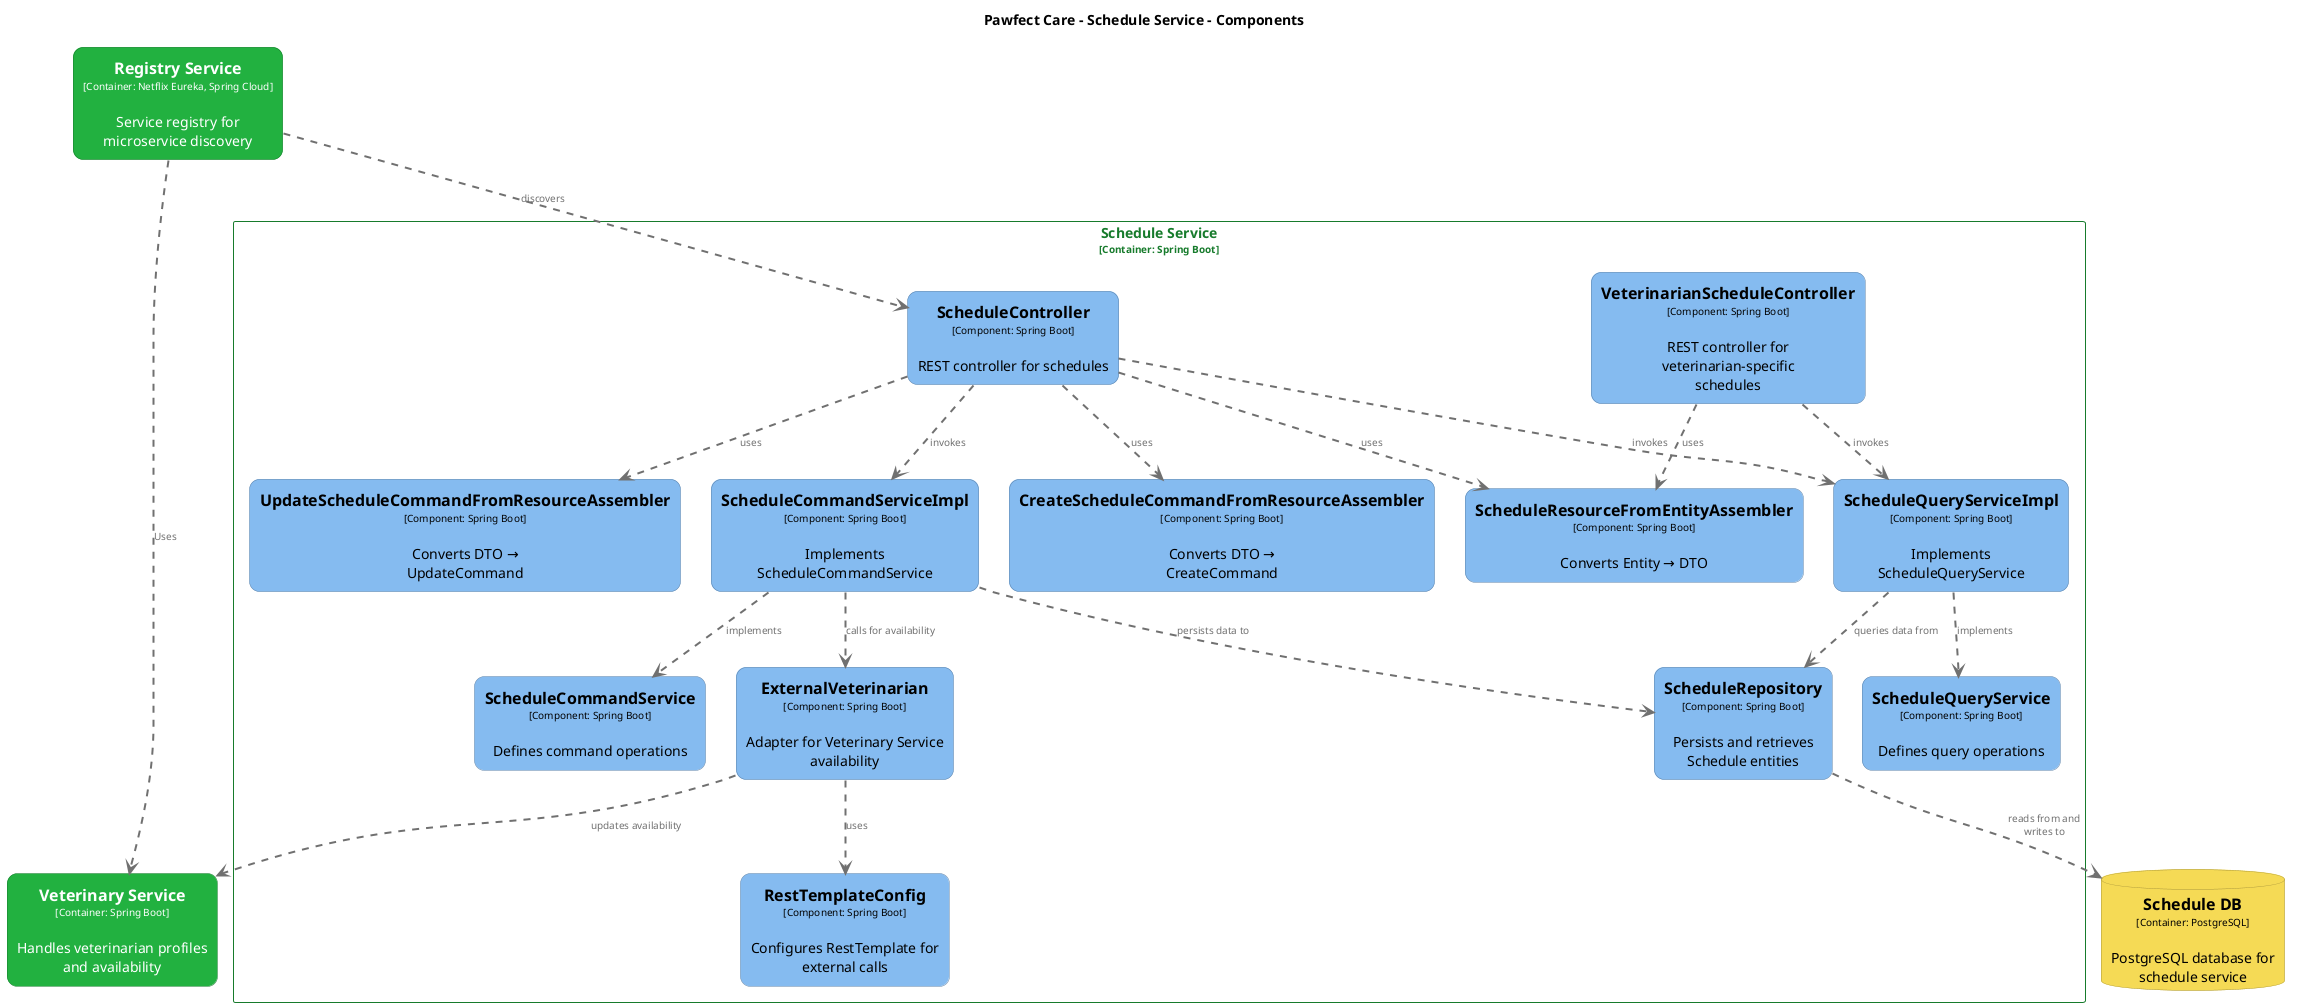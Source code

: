 @startuml
set separator none
title Pawfect Care - Schedule Service - Components

top to bottom direction
skinparam ranksep 60
skinparam nodesep 30

skinparam {
  arrowFontSize 10
  defaultTextAlignment center
  wrapWidth 200
  maxMessageSize 100
}

hide stereotype

skinparam rectangle<<PawfectCare.ScheduleService.CreateScheduleCommandFromResourceAssembler>> {
  BackgroundColor #85bbf0
  FontColor #000000
  BorderColor #5d82a8
  roundCorner 20
  shadowing false
}
skinparam rectangle<<PawfectCare.ScheduleService.ExternalVeterinarian>> {
  BackgroundColor #85bbf0
  FontColor #000000
  BorderColor #5d82a8
  roundCorner 20
  shadowing false
}
skinparam rectangle<<PawfectCare.RegistryService>> {
  BackgroundColor #22b140
  FontColor #ffffff
  BorderColor #177b2c
  roundCorner 20
  shadowing false
}
skinparam rectangle<<PawfectCare.ScheduleService.RestTemplateConfig>> {
  BackgroundColor #85bbf0
  FontColor #000000
  BorderColor #5d82a8
  roundCorner 20
  shadowing false
}
skinparam database<<PawfectCare.ScheduleDB>> {
  BackgroundColor #f5da55
  FontColor #000000
  BorderColor #ab983b
  shadowing false
}
skinparam rectangle<<PawfectCare.ScheduleService.ScheduleCommandService>> {
  BackgroundColor #85bbf0
  FontColor #000000
  BorderColor #5d82a8
  roundCorner 20
  shadowing false
}
skinparam rectangle<<PawfectCare.ScheduleService.ScheduleCommandServiceImpl>> {
  BackgroundColor #85bbf0
  FontColor #000000
  BorderColor #5d82a8
  roundCorner 20
  shadowing false
}
skinparam rectangle<<PawfectCare.ScheduleService.ScheduleController>> {
  BackgroundColor #85bbf0
  FontColor #000000
  BorderColor #5d82a8
  roundCorner 20
  shadowing false
}
skinparam rectangle<<PawfectCare.ScheduleService.ScheduleQueryService>> {
  BackgroundColor #85bbf0
  FontColor #000000
  BorderColor #5d82a8
  roundCorner 20
  shadowing false
}
skinparam rectangle<<PawfectCare.ScheduleService.ScheduleQueryServiceImpl>> {
  BackgroundColor #85bbf0
  FontColor #000000
  BorderColor #5d82a8
  roundCorner 20
  shadowing false
}
skinparam rectangle<<PawfectCare.ScheduleService.ScheduleRepository>> {
  BackgroundColor #85bbf0
  FontColor #000000
  BorderColor #5d82a8
  roundCorner 20
  shadowing false
}
skinparam rectangle<<PawfectCare.ScheduleService.ScheduleResourceFromEntityAssembler>> {
  BackgroundColor #85bbf0
  FontColor #000000
  BorderColor #5d82a8
  roundCorner 20
  shadowing false
}
skinparam rectangle<<PawfectCare.ScheduleService.UpdateScheduleCommandFromResourceAssembler>> {
  BackgroundColor #85bbf0
  FontColor #000000
  BorderColor #5d82a8
  roundCorner 20
  shadowing false
}
skinparam rectangle<<PawfectCare.ScheduleService.VeterinarianScheduleController>> {
  BackgroundColor #85bbf0
  FontColor #000000
  BorderColor #5d82a8
  roundCorner 20
  shadowing false
}
skinparam rectangle<<PawfectCare.VeterinaryService>> {
  BackgroundColor #22b140
  FontColor #ffffff
  BorderColor #177b2c
  roundCorner 20
  shadowing false
}
skinparam rectangle<<PawfectCare.ScheduleService>> {
  BorderColor #177b2c
  FontColor #177b2c
  shadowing false
}

rectangle "==Registry Service\n<size:10>[Container: Netflix Eureka, Spring Cloud]</size>\n\nService registry for microservice discovery" <<PawfectCare.RegistryService>> as PawfectCare.RegistryService
rectangle "==Veterinary Service\n<size:10>[Container: Spring Boot]</size>\n\nHandles veterinarian profiles and availability" <<PawfectCare.VeterinaryService>> as PawfectCare.VeterinaryService
database "==Schedule DB\n<size:10>[Container: PostgreSQL]</size>\n\nPostgreSQL database for schedule service" <<PawfectCare.ScheduleDB>> as PawfectCare.ScheduleDB

rectangle "Schedule Service\n<size:10>[Container: Spring Boot]</size>" <<PawfectCare.ScheduleService>> {
  rectangle "==ScheduleController\n<size:10>[Component: Spring Boot]</size>\n\nREST controller for schedules" <<PawfectCare.ScheduleService.ScheduleController>> as PawfectCare.ScheduleService.ScheduleController
  rectangle "==VeterinarianScheduleController\n<size:10>[Component: Spring Boot]</size>\n\nREST controller for veterinarian-specific schedules" <<PawfectCare.ScheduleService.VeterinarianScheduleController>> as PawfectCare.ScheduleService.VeterinarianScheduleController
  rectangle "==ScheduleCommandServiceImpl\n<size:10>[Component: Spring Boot]</size>\n\nImplements ScheduleCommandService" <<PawfectCare.ScheduleService.ScheduleCommandServiceImpl>> as PawfectCare.ScheduleService.ScheduleCommandServiceImpl
  rectangle "==ScheduleQueryServiceImpl\n<size:10>[Component: Spring Boot]</size>\n\nImplements ScheduleQueryService" <<PawfectCare.ScheduleService.ScheduleQueryServiceImpl>> as PawfectCare.ScheduleService.ScheduleQueryServiceImpl
  rectangle "==ExternalVeterinarian\n<size:10>[Component: Spring Boot]</size>\n\nAdapter for Veterinary Service availability" <<PawfectCare.ScheduleService.ExternalVeterinarian>> as PawfectCare.ScheduleService.ExternalVeterinarian
  rectangle "==ScheduleCommandService\n<size:10>[Component: Spring Boot]</size>\n\nDefines command operations" <<PawfectCare.ScheduleService.ScheduleCommandService>> as PawfectCare.ScheduleService.ScheduleCommandService
  rectangle "==ScheduleQueryService\n<size:10>[Component: Spring Boot]</size>\n\nDefines query operations" <<PawfectCare.ScheduleService.ScheduleQueryService>> as PawfectCare.ScheduleService.ScheduleQueryService
  rectangle "==ScheduleRepository\n<size:10>[Component: Spring Boot]</size>\n\nPersists and retrieves Schedule entities" <<PawfectCare.ScheduleService.ScheduleRepository>> as PawfectCare.ScheduleService.ScheduleRepository
  rectangle "==ScheduleResourceFromEntityAssembler\n<size:10>[Component: Spring Boot]</size>\n\nConverts Entity → DTO" <<PawfectCare.ScheduleService.ScheduleResourceFromEntityAssembler>> as PawfectCare.ScheduleService.ScheduleResourceFromEntityAssembler
  rectangle "==CreateScheduleCommandFromResourceAssembler\n<size:10>[Component: Spring Boot]</size>\n\nConverts DTO → CreateCommand" <<PawfectCare.ScheduleService.CreateScheduleCommandFromResourceAssembler>> as PawfectCare.ScheduleService.CreateScheduleCommandFromResourceAssembler
  rectangle "==UpdateScheduleCommandFromResourceAssembler\n<size:10>[Component: Spring Boot]</size>\n\nConverts DTO → UpdateCommand" <<PawfectCare.ScheduleService.UpdateScheduleCommandFromResourceAssembler>> as PawfectCare.ScheduleService.UpdateScheduleCommandFromResourceAssembler
  rectangle "==RestTemplateConfig\n<size:10>[Component: Spring Boot]</size>\n\nConfigures RestTemplate for external calls" <<PawfectCare.ScheduleService.RestTemplateConfig>> as PawfectCare.ScheduleService.RestTemplateConfig
}

PawfectCare.RegistryService .[#707070,thickness=2].> PawfectCare.VeterinaryService : "<color:#707070>Uses"
PawfectCare.ScheduleService.ScheduleController .[#707070,thickness=2].> PawfectCare.ScheduleService.ScheduleCommandServiceImpl : "<color:#707070>invokes"
PawfectCare.ScheduleService.ScheduleController .[#707070,thickness=2].> PawfectCare.ScheduleService.ScheduleQueryServiceImpl : "<color:#707070>invokes"
PawfectCare.ScheduleService.VeterinarianScheduleController .[#707070,thickness=2].> PawfectCare.ScheduleService.ScheduleQueryServiceImpl : "<color:#707070>invokes"
PawfectCare.ScheduleService.ScheduleCommandServiceImpl .[#707070,thickness=2].> PawfectCare.ScheduleService.ScheduleCommandService : "<color:#707070>implements"
PawfectCare.ScheduleService.ScheduleQueryServiceImpl .[#707070,thickness=2].> PawfectCare.ScheduleService.ScheduleQueryService : "<color:#707070>implements"
PawfectCare.ScheduleService.ScheduleCommandServiceImpl .[#707070,thickness=2].> PawfectCare.ScheduleService.ScheduleRepository : "<color:#707070>persists data to"
PawfectCare.ScheduleService.ScheduleQueryServiceImpl .[#707070,thickness=2].> PawfectCare.ScheduleService.ScheduleRepository : "<color:#707070>queries data from"
PawfectCare.ScheduleService.ScheduleController .[#707070,thickness=2].> PawfectCare.ScheduleService.ScheduleResourceFromEntityAssembler : "<color:#707070>uses"
PawfectCare.ScheduleService.ScheduleController .[#707070,thickness=2].> PawfectCare.ScheduleService.CreateScheduleCommandFromResourceAssembler : "<color:#707070>uses"
PawfectCare.ScheduleService.ScheduleController .[#707070,thickness=2].> PawfectCare.ScheduleService.UpdateScheduleCommandFromResourceAssembler : "<color:#707070>uses"
PawfectCare.ScheduleService.VeterinarianScheduleController .[#707070,thickness=2].> PawfectCare.ScheduleService.ScheduleResourceFromEntityAssembler : "<color:#707070>uses"
PawfectCare.ScheduleService.ScheduleCommandServiceImpl .[#707070,thickness=2].> PawfectCare.ScheduleService.ExternalVeterinarian : "<color:#707070>calls for availability"
PawfectCare.ScheduleService.ExternalVeterinarian .[#707070,thickness=2].> PawfectCare.ScheduleService.RestTemplateConfig : "<color:#707070>uses"
PawfectCare.RegistryService .[#707070,thickness=2].> PawfectCare.ScheduleService.ScheduleController : "<color:#707070>discovers"
PawfectCare.ScheduleService.ScheduleRepository .[#707070,thickness=2].> PawfectCare.ScheduleDB : "<color:#707070>reads from and writes to"
PawfectCare.ScheduleService.ExternalVeterinarian .[#707070,thickness=2].> PawfectCare.VeterinaryService : "<color:#707070>updates availability"
@enduml
